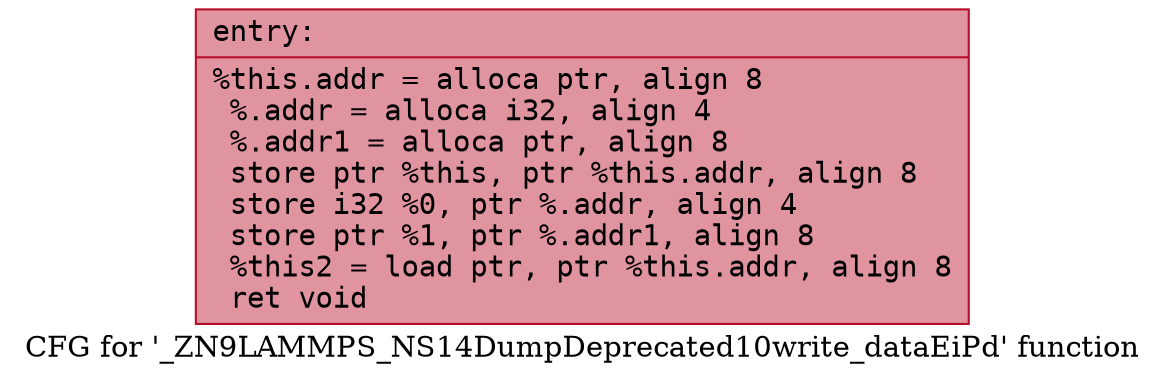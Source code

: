 digraph "CFG for '_ZN9LAMMPS_NS14DumpDeprecated10write_dataEiPd' function" {
	label="CFG for '_ZN9LAMMPS_NS14DumpDeprecated10write_dataEiPd' function";

	Node0x56465f24da70 [shape=record,color="#b70d28ff", style=filled, fillcolor="#b70d2870" fontname="Courier",label="{entry:\l|  %this.addr = alloca ptr, align 8\l  %.addr = alloca i32, align 4\l  %.addr1 = alloca ptr, align 8\l  store ptr %this, ptr %this.addr, align 8\l  store i32 %0, ptr %.addr, align 4\l  store ptr %1, ptr %.addr1, align 8\l  %this2 = load ptr, ptr %this.addr, align 8\l  ret void\l}"];
}
